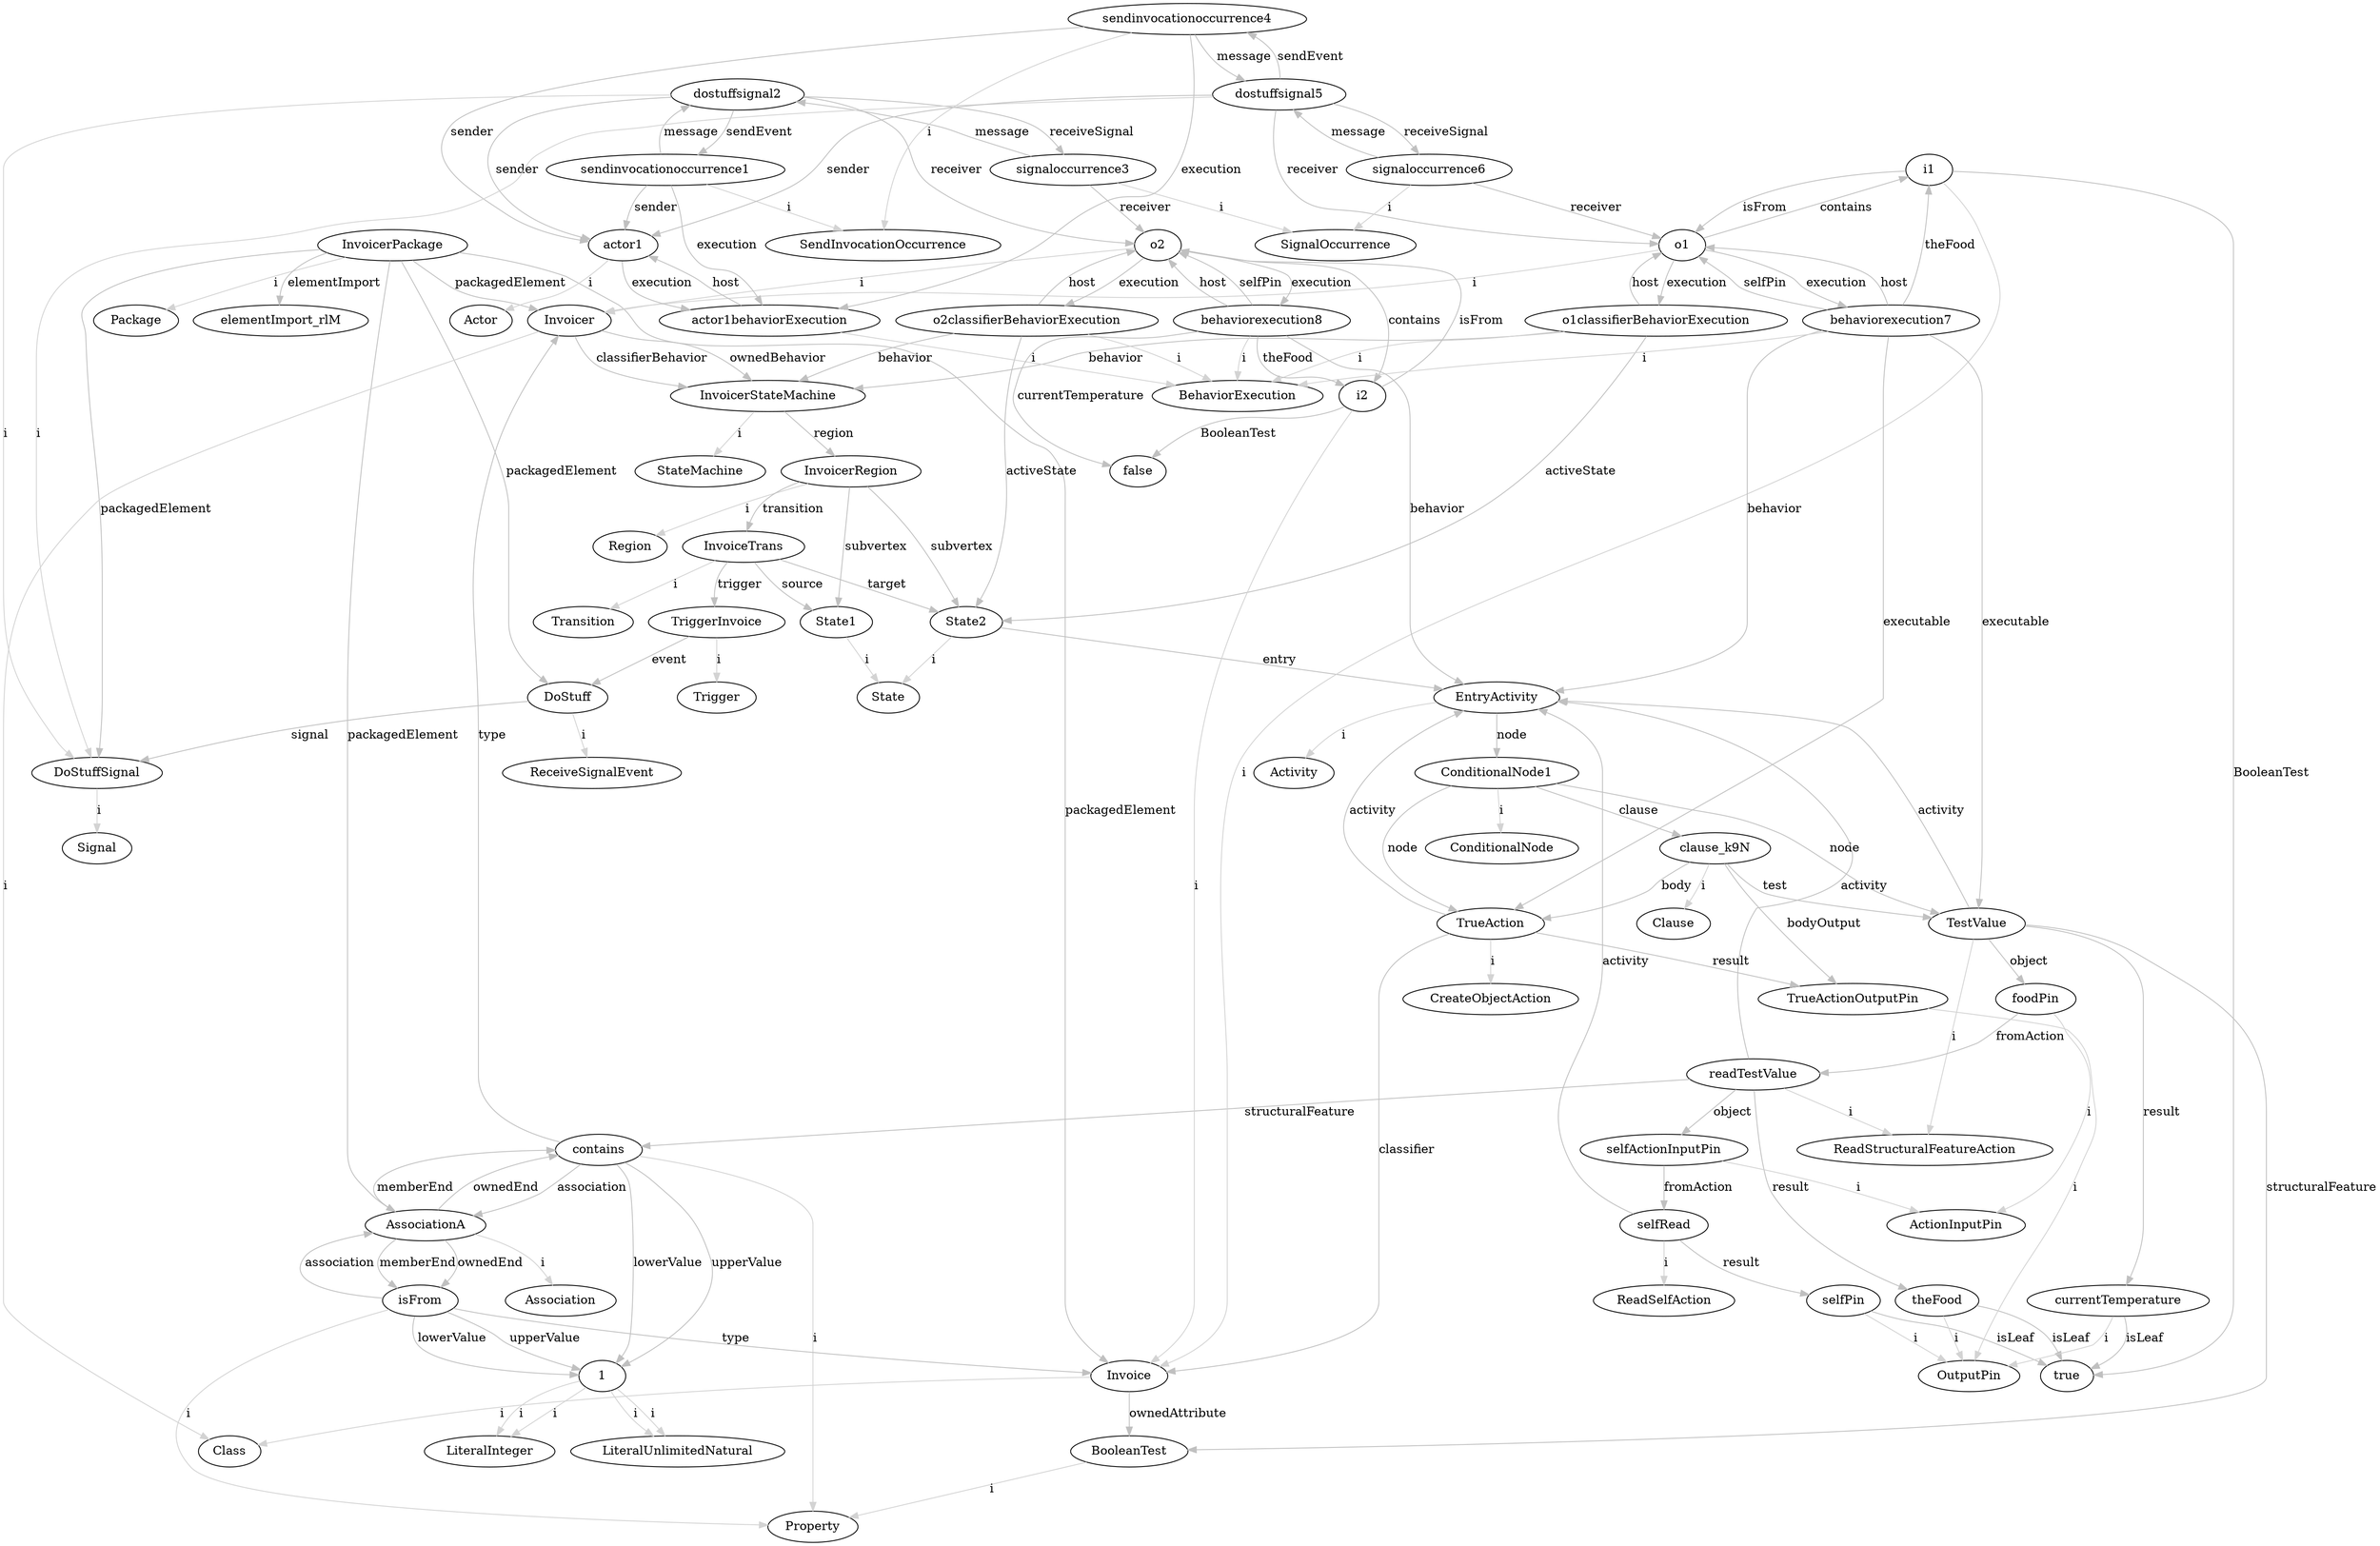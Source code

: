 digraph umlMetamodel {
	"InvoicerPackage" -> "Package" [label="i", color="lightgrey"]
	"InvoicerPackage" -> "elementImport_rlM" [label="elementImport", color="grey"]
	"InvoicerPackage" -> "Invoicer" [label="packagedElement", color="grey"]
	"Invoicer" -> "Class" [label="i", color="lightgrey"]
	"Invoicer" -> "InvoicerStateMachine" [label="classifierBehavior", color="grey"]
	"Invoicer" -> "InvoicerStateMachine" [label="ownedBehavior", color="grey"]
	"InvoicerStateMachine" -> "StateMachine" [label="i", color="lightgrey"]
	"InvoicerStateMachine" -> "InvoicerRegion" [label="region", color="grey"]
	"InvoicerRegion" -> "Region" [label="i", color="lightgrey"]
	"InvoicerRegion" -> "State1" [label="subvertex", color="grey"]
	"State1" -> "State" [label="i", color="lightgrey"]
	"InvoicerRegion" -> "State2" [label="subvertex", color="grey"]
	"State2" -> "State" [label="i", color="lightgrey"]
	"State2" -> "EntryActivity" [label="entry", color="grey"]
	"EntryActivity" -> "Activity" [label="i", color="lightgrey"]
	"EntryActivity" -> "ConditionalNode1" [label="node", color="grey"]
	"ConditionalNode1" -> "ConditionalNode" [label="i", color="lightgrey"]
	"ConditionalNode1" -> "TestValue" [label="node", color="grey"]
	"TestValue" -> "EntryActivity" [label="activity", color="grey"]
	"TestValue" -> "ReadStructuralFeatureAction" [label="i", color="lightgrey"]
	"TestValue" -> "BooleanTest" [label="structuralFeature", color="grey"]
	"TestValue" -> "foodPin" [label="object", color="grey"]
	"foodPin" -> "ActionInputPin" [label="i", color="lightgrey"]
	"foodPin" -> "readTestValue" [label="fromAction", color="grey"]
	"readTestValue" -> "EntryActivity" [label="activity", color="grey"]
	"readTestValue" -> "ReadStructuralFeatureAction" [label="i", color="lightgrey"]
	"readTestValue" -> "contains" [label="structuralFeature", color="grey"]
	"readTestValue" -> "selfActionInputPin" [label="object", color="grey"]
	"selfActionInputPin" -> "ActionInputPin" [label="i", color="lightgrey"]
	"selfActionInputPin" -> "selfRead" [label="fromAction", color="grey"]
	"selfRead" -> "EntryActivity" [label="activity", color="grey"]
	"selfRead" -> "ReadSelfAction" [label="i", color="lightgrey"]
	"selfRead" -> "selfPin" [label="result", color="grey"]
	"selfPin" -> "OutputPin" [label="i", color="lightgrey"]
	"selfPin" -> "true" [label="isLeaf", color="grey"]
	"readTestValue" -> "theFood" [label="result", color="grey"]
	"theFood" -> "OutputPin" [label="i", color="lightgrey"]
	"theFood" -> "true" [label="isLeaf", color="grey"]
	"TestValue" -> "currentTemperature" [label="result", color="grey"]
	"currentTemperature" -> "OutputPin" [label="i", color="lightgrey"]
	"currentTemperature" -> "true" [label="isLeaf", color="grey"]
	"ConditionalNode1" -> "TrueAction" [label="node", color="grey"]
	"TrueAction" -> "EntryActivity" [label="activity", color="grey"]
	"TrueAction" -> "CreateObjectAction" [label="i", color="lightgrey"]
	"TrueAction" -> "Invoice" [label="classifier", color="grey"]
	"TrueAction" -> "TrueActionOutputPin" [label="result", color="grey"]
	"TrueActionOutputPin" -> "OutputPin" [label="i", color="lightgrey"]
	"ConditionalNode1" -> "clause_k9N" [label="clause", color="grey"]
	"clause_k9N" -> "Clause" [label="i", color="lightgrey"]
	"clause_k9N" -> "TestValue" [label="test", color="grey"]
	"clause_k9N" -> "TrueAction" [label="body", color="grey"]
	"clause_k9N" -> "TrueActionOutputPin" [label="bodyOutput", color="grey"]
	"InvoicerRegion" -> "InvoiceTrans" [label="transition", color="grey"]
	"InvoiceTrans" -> "Transition" [label="i", color="lightgrey"]
	"InvoiceTrans" -> "State1" [label="source", color="grey"]
	"InvoiceTrans" -> "State2" [label="target", color="grey"]
	"InvoiceTrans" -> "TriggerInvoice" [label="trigger", color="grey"]
	"TriggerInvoice" -> "Trigger" [label="i", color="lightgrey"]
	"TriggerInvoice" -> "DoStuff" [label="event", color="grey"]
	"InvoicerPackage" -> "DoStuffSignal" [label="packagedElement", color="grey"]
	"DoStuffSignal" -> "Signal" [label="i", color="lightgrey"]
	"InvoicerPackage" -> "AssociationA" [label="packagedElement", color="grey"]
	"AssociationA" -> "Association" [label="i", color="lightgrey"]
	"AssociationA" -> "contains" [label="memberEnd", color="grey"]
	"AssociationA" -> "isFrom" [label="memberEnd", color="grey"]
	"AssociationA" -> "contains" [label="ownedEnd", color="grey"]
	"contains" -> "Property" [label="i", color="lightgrey"]
	"contains" -> "Invoicer" [label="type", color="grey"]
	"contains" -> "AssociationA" [label="association", color="grey"]
	"contains" -> "1" [label="upperValue", color="grey"]
	"1" -> "LiteralUnlimitedNatural" [label="i", color="lightgrey"]
	"contains" -> "1" [label="lowerValue", color="grey"]
	"1" -> "LiteralInteger" [label="i", color="lightgrey"]
	"AssociationA" -> "isFrom" [label="ownedEnd", color="grey"]
	"isFrom" -> "Property" [label="i", color="lightgrey"]
	"isFrom" -> "Invoice" [label="type", color="grey"]
	"isFrom" -> "AssociationA" [label="association", color="grey"]
	"isFrom" -> "1" [label="upperValue", color="grey"]
	"1" -> "LiteralUnlimitedNatural" [label="i", color="lightgrey"]
	"isFrom" -> "1" [label="lowerValue", color="grey"]
	"1" -> "LiteralInteger" [label="i", color="lightgrey"]
	"InvoicerPackage" -> "DoStuff" [label="packagedElement", color="grey"]
	"DoStuff" -> "ReceiveSignalEvent" [label="i", color="lightgrey"]
	"DoStuff" -> "DoStuffSignal" [label="signal", color="grey"]
	"InvoicerPackage" -> "Invoice" [label="packagedElement", color="grey"]
	"Invoice" -> "Class" [label="i", color="lightgrey"]
	"Invoice" -> "BooleanTest" [label="ownedAttribute", color="grey"]
	"BooleanTest" -> "Property" [label="i", color="lightgrey"]
	"o1" -> "Invoicer" [label="i", color="lightgrey"]
	"o1" -> "o1classifierBehaviorExecution" [label="execution", color="grey"]
	"o1classifierBehaviorExecution" -> "o1" [label="host", color="grey"]
	"o1classifierBehaviorExecution" -> "InvoicerStateMachine" [label="behavior", color="grey"]
	"i1" -> "Invoice" [label="i", color="lightgrey"]
	"i1" -> "true" [label="BooleanTest", color="grey"]
	"o2" -> "Invoicer" [label="i", color="lightgrey"]
	"o2" -> "o2classifierBehaviorExecution" [label="execution", color="grey"]
	"o2classifierBehaviorExecution" -> "o2" [label="host", color="grey"]
	"o2classifierBehaviorExecution" -> "InvoicerStateMachine" [label="behavior", color="grey"]
	"i2" -> "Invoice" [label="i", color="lightgrey"]
	"i2" -> "false" [label="BooleanTest", color="grey"]
	"o1" -> "i1" [label="contains", color="grey"]
	"i1" -> "o1" [label="isFrom", color="grey"]
	"o2" -> "i2" [label="contains", color="grey"]
	"i2" -> "o2" [label="isFrom", color="grey"]
	"actor1" -> "Actor" [label="i", color="lightgrey"]
	"actor1behaviorExecution" -> "BehaviorExecution" [label="i", color="lightgrey"]
	"actor1" -> "actor1behaviorExecution" [label="execution", color="grey"]
	"actor1behaviorExecution" -> "actor1" [label="host", color="grey"]
	"sendinvocationoccurrence1" -> "SendInvocationOccurrence" [label="i", color="lightgrey"]
	"sendinvocationoccurrence1" -> "dostuffsignal2" [label="message", color="grey"]
	"dostuffsignal2" -> "sendinvocationoccurrence1" [label="sendEvent", color="grey"]
	"dostuffsignal2" -> "signaloccurrence3" [label="receiveSignal", color="grey"]
	"signaloccurrence3" -> "dostuffsignal2" [label="message", color="grey"]
	"signaloccurrence3" -> "SignalOccurrence" [label="i", color="lightgrey"]
	"dostuffsignal2" -> "DoStuffSignal" [label="i", color="lightgrey"]
	"signaloccurrence3" -> "o2" [label="receiver", color="grey"]
	"dostuffsignal2" -> "actor1" [label="sender", color="grey"]
	"sendinvocationoccurrence1" -> "actor1" [label="sender", color="grey"]
	"dostuffsignal2" -> "o2" [label="receiver", color="grey"]
	"sendinvocationoccurrence1" -> "actor1behaviorExecution" [label="execution", color="grey"]
	"sendinvocationoccurrence4" -> "SendInvocationOccurrence" [label="i", color="lightgrey"]
	"sendinvocationoccurrence4" -> "dostuffsignal5" [label="message", color="grey"]
	"dostuffsignal5" -> "sendinvocationoccurrence4" [label="sendEvent", color="grey"]
	"dostuffsignal5" -> "signaloccurrence6" [label="receiveSignal", color="grey"]
	"signaloccurrence6" -> "dostuffsignal5" [label="message", color="grey"]
	"signaloccurrence6" -> "SignalOccurrence" [label="i", color="lightgrey"]
	"dostuffsignal5" -> "DoStuffSignal" [label="i", color="lightgrey"]
	"signaloccurrence6" -> "o1" [label="receiver", color="grey"]
	"dostuffsignal5" -> "actor1" [label="sender", color="grey"]
	"sendinvocationoccurrence4" -> "actor1" [label="sender", color="grey"]
	"dostuffsignal5" -> "o1" [label="receiver", color="grey"]
	"sendinvocationoccurrence4" -> "actor1behaviorExecution" [label="execution", color="grey"]
	"o1classifierBehaviorExecution" -> "State2" [label="activeState", color="grey"]
	"behaviorexecution7" -> "EntryActivity" [label="behavior", color="grey"]
	"behaviorexecution7" -> "BehaviorExecution" [label="i", color="lightgrey"]
	"behaviorexecution7" -> "o1" [label="host", color="grey"]
	"o1" -> "behaviorexecution7" [label="execution", color="grey"]
	"behaviorexecution7" -> "TestValue" [label="executable", color="grey"]
	"o1classifierBehaviorExecution" -> "BehaviorExecution" [label="i", color="lightgrey"]
	"behaviorexecution7" -> "TrueAction" [label="executable", color="grey"]
	"o2classifierBehaviorExecution" -> "State2" [label="activeState", color="grey"]
	"behaviorexecution8" -> "EntryActivity" [label="behavior", color="grey"]
	"behaviorexecution8" -> "BehaviorExecution" [label="i", color="lightgrey"]
	"behaviorexecution8" -> "o2" [label="host", color="grey"]
	"o2" -> "behaviorexecution8" [label="execution", color="grey"]
	"o2classifierBehaviorExecution" -> "BehaviorExecution" [label="i", color="lightgrey"]
	"behaviorexecution8" -> "o2" [label="selfPin", color="grey"]
	"behaviorexecution8" -> "i2" [label="theFood", color="grey"]
	"behaviorexecution8" -> "false" [label="currentTemperature", color="grey"]
	"behaviorexecution7" -> "o1" [label="selfPin", color="grey"]
	"behaviorexecution7" -> "i1" [label="theFood", color="grey"]
}
